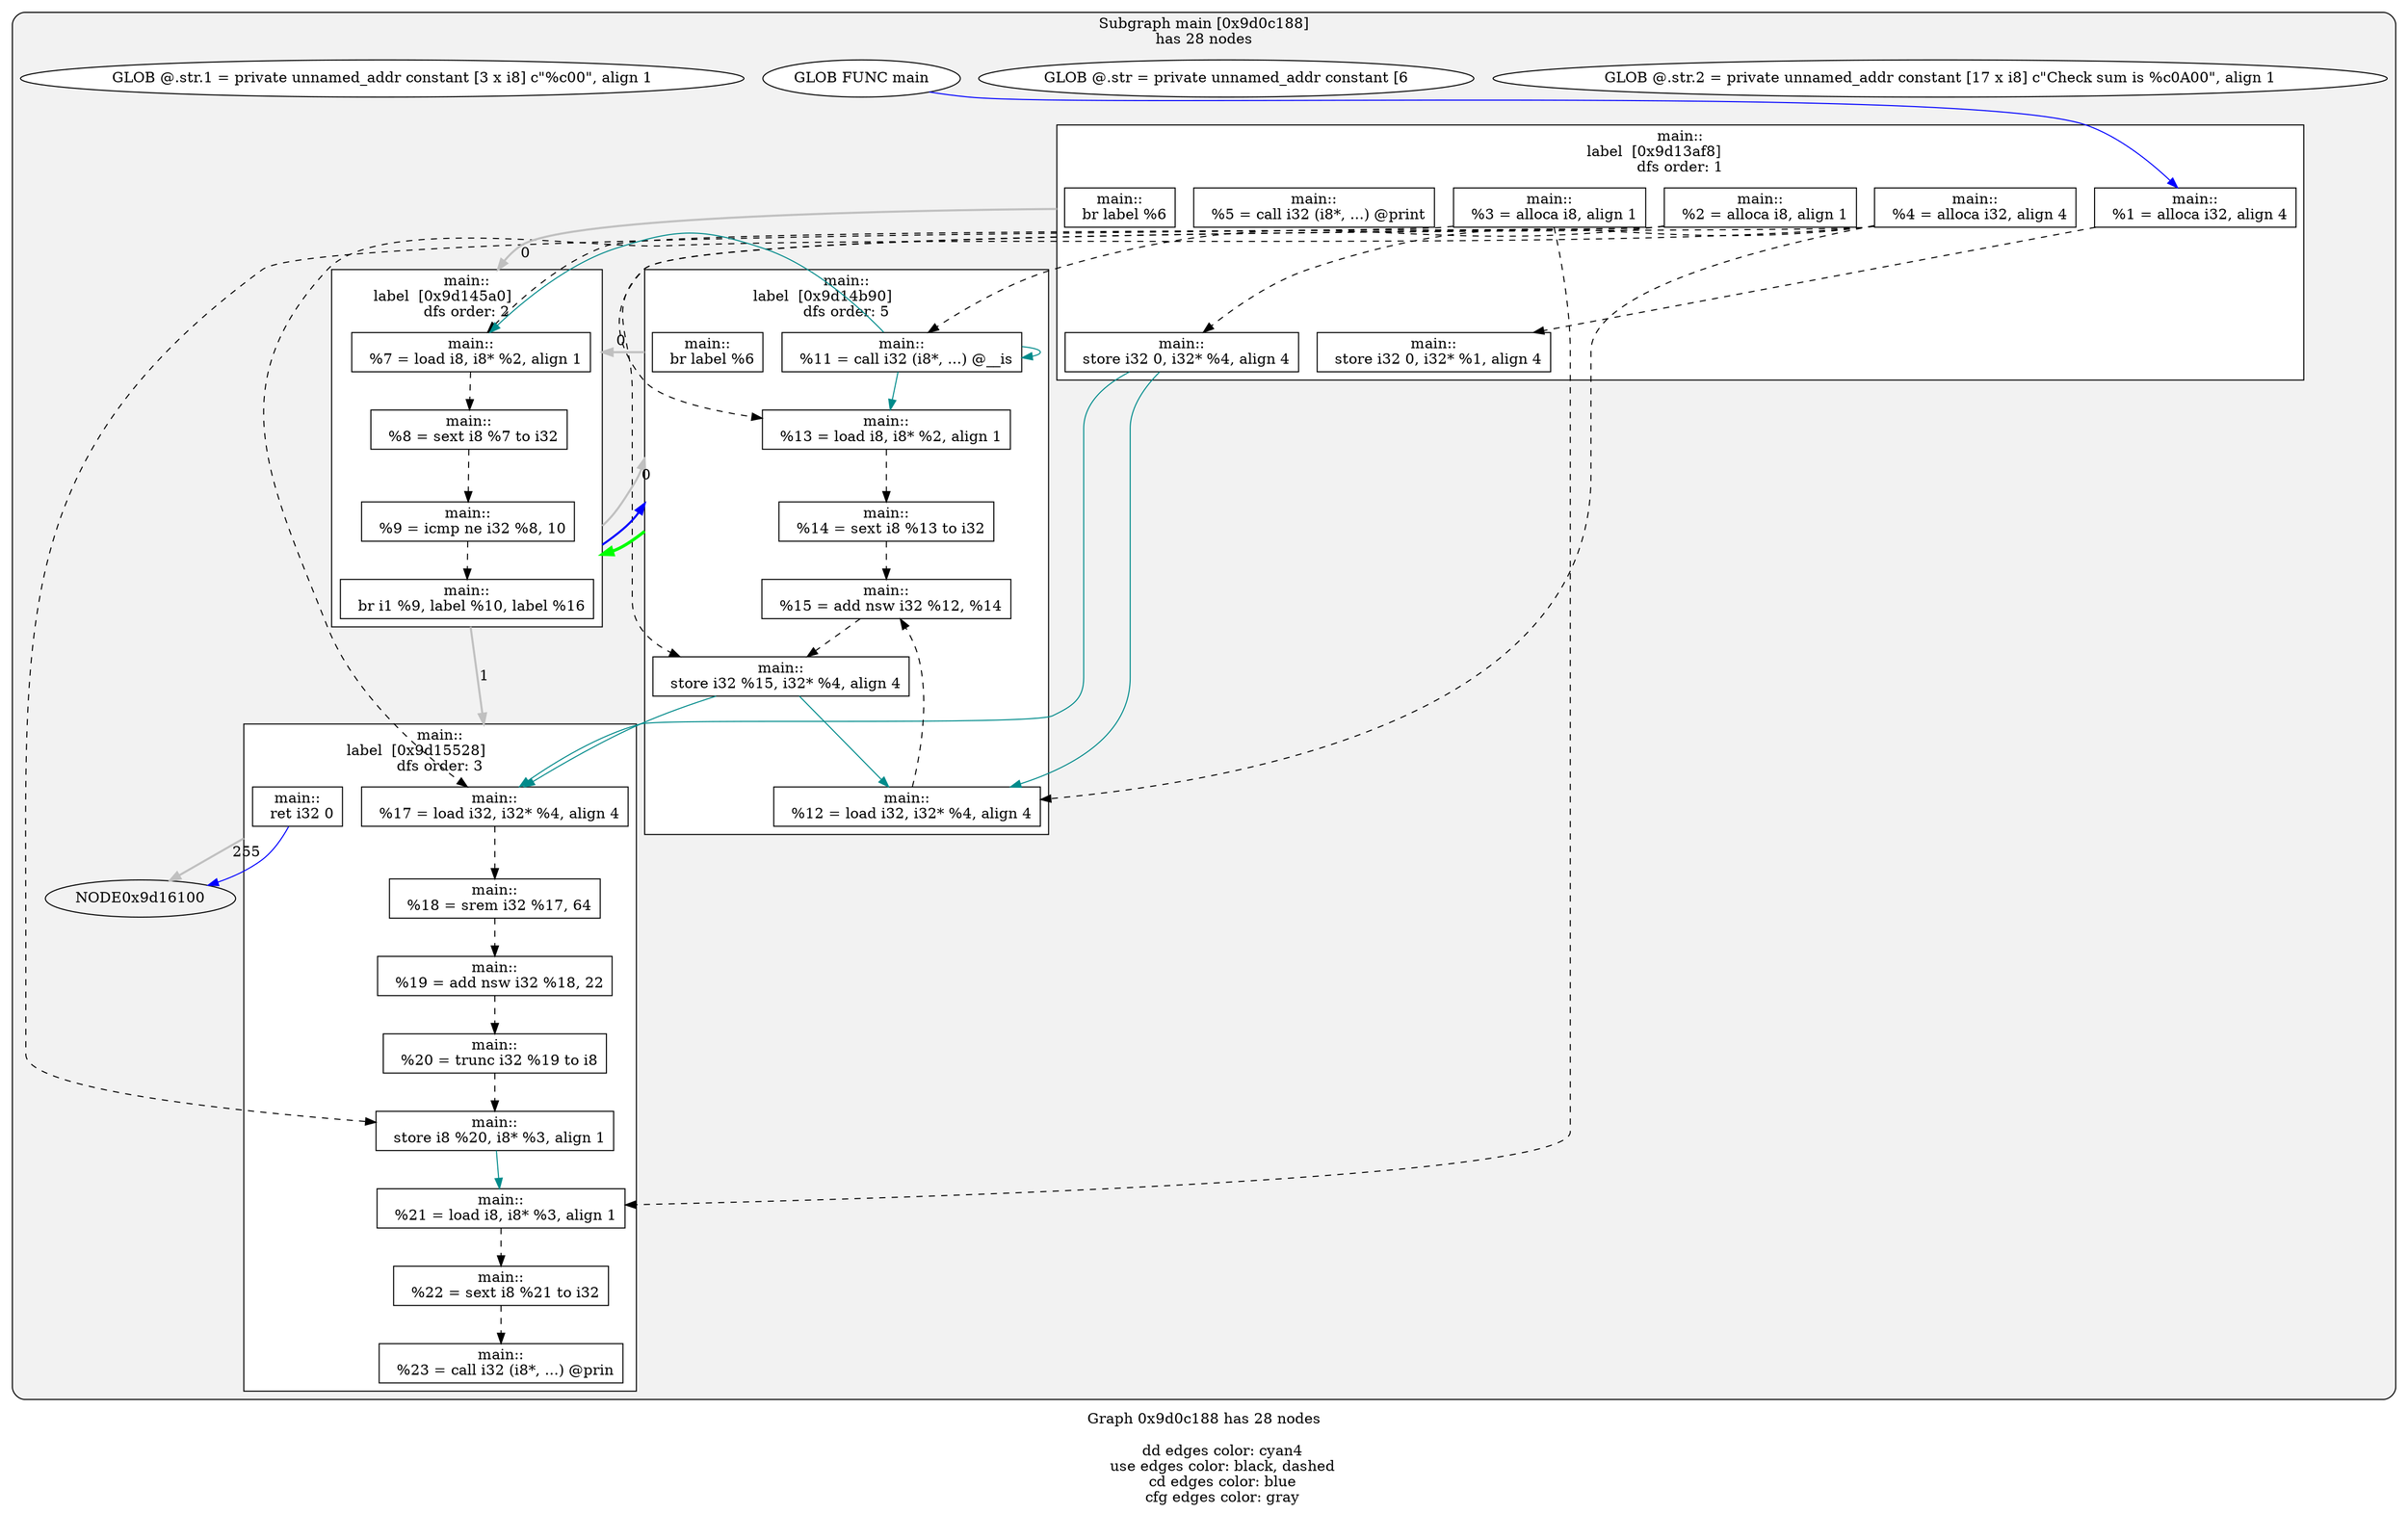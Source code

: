 digraph "DependenceGraph" {
	compound=true label="Graph 0x9d0c188 has 28 nodes\n
	dd edges color: cyan4
	use edges color: black, dashed
	cd edges color: blue
	cfg edges color: gray"

	/* subgraph 0x9d0c188 nodes */
	subgraph cluster_0x9d0c188 {
		style="filled, rounded" fillcolor=gray95
		label="Subgraph main [0x9d0c188]\nhas 28 nodes
"
		/* Basic Block main::
label  [0x9d13af8] */
		subgraph cluster_bb_0x9d13af8 {
			style=filled fillcolor=white
			label="main::
label  [0x9d13af8]		\ndfs order: 1"
			NODE0x9d13c08 [shape=rect label="0x9d08bec"]
			NODE0x9d13d28 [shape=rect label="0x9d0f1a4"]
			NODE0x9d13e48 [shape=rect label="0x9d0c99c"]
			NODE0x9d13f78 [shape=rect label="0x9d0d13c"]
			NODE0x9d140a8 [shape=rect label="0x9d0d180"]
			NODE0x9d141d8 [shape=rect label="0x9d0d1c0"]
			NODE0x9d14320 [shape=rect label="0x9d0d208"]
			NODE0x9d14450 [shape=rect label="0x9d0d23c"]
		} /* cluster_bb_0x9d13af8 */

		/* Basic Block main::
label  [0x9d145a0] */
		subgraph cluster_bb_0x9d145a0 {
			style=filled fillcolor=white
			label="main::
label  [0x9d145a0]		\ndfs order: 2"
			NODE0x9d146b0 [shape=rect label="0x9d0d26c"]
			NODE0x9d147e0 [shape=rect label="0x9d0d2a4"]
			NODE0x9d14910 [shape=rect label="0x9d0d2e0"]
			NODE0x9d14a40 [shape=rect label="0x9d0d32c"]
		} /* cluster_bb_0x9d145a0 */

		/* Basic Block main::
label  [0x9d14b90] */
		subgraph cluster_bb_0x9d14b90 {
			style=filled fillcolor=white
			label="main::
label  [0x9d14b90]		\ndfs order: 5"
			NODE0x9d14ca0 [shape=rect label="0x9d0d374"]
			NODE0x9d14de8 [shape=rect label="0x9d0d3ac"]
			NODE0x9d14f18 [shape=rect label="0x9d0d3e4"]
			NODE0x9d15048 [shape=rect label="0x9d0d41c"]
			NODE0x9d15178 [shape=rect label="0x9d0d458"]
			NODE0x9d152a8 [shape=rect label="0x9d0d498"]
			NODE0x9d153d8 [shape=rect label="0x9d0d4cc"]
		} /* cluster_bb_0x9d14b90 */

		/* Basic Block main::
label  [0x9d15528] */
		subgraph cluster_bb_0x9d15528 {
			style=filled fillcolor=white
			label="main::
label  [0x9d15528]		\ndfs order: 3"
			NODE0x9d15638 [shape=rect label="0x9d0d4fc"]
			NODE0x9d15768 [shape=rect label="0x9d0d540"]
			NODE0x9d15898 [shape=rect label="0x9d0c9e0"]
			NODE0x9d159c8 [shape=rect label="0x9d0c91c"]
			NODE0x9d15af8 [shape=rect label="0x9d0c958"]
			NODE0x9d15c28 [shape=rect label="0x9d0cc6c"]
			NODE0x9d15d58 [shape=rect label="0x9d0cca4"]
			NODE0x9d15e88 [shape=rect label="0x9d0d58c"]
			NODE0x9d15fd0 [shape=rect label="0x9d0d5c4"]
		} /* cluster_bb_0x9d15528 */

	NODE0x9d14450 -> NODE0x9d146b0 [penwidth=2 label="0"  ltail=cluster_bb_0x9d13af8  lhead=cluster_bb_0x9d145a0  color="gray"]
	NODE0x9d14a40 -> NODE0x9d14ca0 [penwidth=2 label="0"  ltail=cluster_bb_0x9d145a0  lhead=cluster_bb_0x9d14b90  color="gray"]
	NODE0x9d14a40 -> NODE0x9d15638 [penwidth=2 label="1"  ltail=cluster_bb_0x9d145a0  lhead=cluster_bb_0x9d15528  color="gray"]
	NODE0x9d14a40 -> NODE0x9d14ca0 [penwidth=2 color=blue  ltail=cluster_bb_0x9d145a0  lhead=cluster_bb_0x9d14b90]
	NODE0x9d153d8 -> NODE0x9d146b0 [penwidth=2 label="0"  ltail=cluster_bb_0x9d14b90  lhead=cluster_bb_0x9d145a0  color="gray"]
	/* post-dominance frontiers */
NODE0x9d14ca0 -> NODE0x9d14a40 [penwidth=3 color=green  ltail=cluster_bb_0x9d14b90  lhead=cluster_bb_0x9d145a0 constraint=false]
	NODE0x9d15fd0 -> NODE0x9d16100 [penwidth=2 label="255"  ltail=cluster_bb_0x9d15528  lhead=cluster_bb_0x9d16200  color="gray"]
		NODE0x9d13c08 [label="main::
  %1 = alloca i32, align 4" style=filled fillcolor=white]
		/* -- node 0x9d08bec
		 * ------------------------------------------- */
		/* DD edges */
		/* USE edges */
		NODE0x9d13c08 -> NODE0x9d140a8 [color="black" rank=max style="dashed"]
		/* CD edges */
		/* ID edges */
		NODE0x9d159c8 [label="main::
  %20 = trunc i32 %19 to i8" style=filled fillcolor=white]
		/* -- node 0x9d0c91c
		 * ------------------------------------------- */
		/* DD edges */
		/* USE edges */
		NODE0x9d159c8 -> NODE0x9d15af8 [color="black" rank=max style="dashed"]
		/* CD edges */
		/* ID edges */
		NODE0x9d15af8 [label="main::
  store i8 %20, i8* %3, align 1" style=filled fillcolor=white]
		/* -- node 0x9d0c958
		 * ------------------------------------------- */
		/* DD edges */
		NODE0x9d15af8 -> NODE0x9d15c28 [color="cyan4" rank=max]
		/* USE edges */
		/* CD edges */
		/* ID edges */
		NODE0x9d13e48 [label="main::
  %3 = alloca i8, align 1" style=filled fillcolor=white]
		/* -- node 0x9d0c99c
		 * ------------------------------------------- */
		/* DD edges */
		/* USE edges */
		NODE0x9d13e48 -> NODE0x9d15af8 [color="black" rank=max style="dashed"]
		NODE0x9d13e48 -> NODE0x9d15c28 [color="black" rank=max style="dashed"]
		/* CD edges */
		/* ID edges */
		NODE0x9d15898 [label="main::
  %19 = add nsw i32 %18, 22" style=filled fillcolor=white]
		/* -- node 0x9d0c9e0
		 * ------------------------------------------- */
		/* DD edges */
		/* USE edges */
		NODE0x9d15898 -> NODE0x9d159c8 [color="black" rank=max style="dashed"]
		/* CD edges */
		/* ID edges */
		NODE0x9d15c28 [label="main::
  %21 = load i8, i8* %3, align 1" style=filled fillcolor=white]
		/* -- node 0x9d0cc6c
		 * ------------------------------------------- */
		/* DD edges */
		/* USE edges */
		NODE0x9d15c28 -> NODE0x9d15d58 [color="black" rank=max style="dashed"]
		/* CD edges */
		/* ID edges */
		NODE0x9d15d58 [label="main::
  %22 = sext i8 %21 to i32" style=filled fillcolor=white]
		/* -- node 0x9d0cca4
		 * ------------------------------------------- */
		/* DD edges */
		/* USE edges */
		NODE0x9d15d58 -> NODE0x9d15e88 [color="black" rank=max style="dashed"]
		/* CD edges */
		/* ID edges */
		NODE0x9d13f78 [label="main::
  %4 = alloca i32, align 4" style=filled fillcolor=white]
		/* -- node 0x9d0d13c
		 * ------------------------------------------- */
		/* DD edges */
		/* USE edges */
		NODE0x9d13f78 -> NODE0x9d14320 [color="black" rank=max style="dashed"]
		NODE0x9d13f78 -> NODE0x9d14de8 [color="black" rank=max style="dashed"]
		NODE0x9d13f78 -> NODE0x9d152a8 [color="black" rank=max style="dashed"]
		NODE0x9d13f78 -> NODE0x9d15638 [color="black" rank=max style="dashed"]
		/* CD edges */
		/* ID edges */
		NODE0x9d140a8 [label="main::
  store i32 0, i32* %1, align 4" style=filled fillcolor=white]
		/* -- node 0x9d0d180
		 * ------------------------------------------- */
		/* DD edges */
		/* USE edges */
		/* CD edges */
		/* ID edges */
		NODE0x9d141d8 [label="main::
  %5 = call i32 (i8*, ...) @print" style=filled fillcolor=white]
		/* -- node 0x9d0d1c0
		 * ------------------------------------------- */
		/* DD edges */
		/* USE edges */
		/* CD edges */
		/* ID edges */
		NODE0x9d14320 [label="main::
  store i32 0, i32* %4, align 4" style=filled fillcolor=white]
		/* -- node 0x9d0d208
		 * ------------------------------------------- */
		/* DD edges */
		NODE0x9d14320 -> NODE0x9d14de8 [color="cyan4" rank=max]
		NODE0x9d14320 -> NODE0x9d15638 [color="cyan4" rank=max]
		/* USE edges */
		/* CD edges */
		/* ID edges */
		NODE0x9d14450 [label="main::
  br label %6" style=filled fillcolor=white]
		/* -- node 0x9d0d23c
		 * ------------------------------------------- */
		/* DD edges */
		/* USE edges */
		/* CD edges */
		/* ID edges */
		NODE0x9d146b0 [label="main::
  %7 = load i8, i8* %2, align 1" style=filled fillcolor=white]
		/* -- node 0x9d0d26c
		 * ------------------------------------------- */
		/* DD edges */
		/* USE edges */
		NODE0x9d146b0 -> NODE0x9d147e0 [color="black" rank=max style="dashed"]
		/* CD edges */
		/* ID edges */
		NODE0x9d147e0 [label="main::
  %8 = sext i8 %7 to i32" style=filled fillcolor=white]
		/* -- node 0x9d0d2a4
		 * ------------------------------------------- */
		/* DD edges */
		/* USE edges */
		NODE0x9d147e0 -> NODE0x9d14910 [color="black" rank=max style="dashed"]
		/* CD edges */
		/* ID edges */
		NODE0x9d14910 [label="main::
  %9 = icmp ne i32 %8, 10" style=filled fillcolor=white]
		/* -- node 0x9d0d2e0
		 * ------------------------------------------- */
		/* DD edges */
		/* USE edges */
		NODE0x9d14910 -> NODE0x9d14a40 [color="black" rank=max style="dashed"]
		/* CD edges */
		/* ID edges */
		NODE0x9d14a40 [label="main::
  br i1 %9, label %10, label %16" style=filled fillcolor=white]
		/* -- node 0x9d0d32c
		 * ------------------------------------------- */
		/* DD edges */
		/* USE edges */
		/* CD edges */
		/* ID edges */
		NODE0x9d14ca0 [label="main::
  %11 = call i32 (i8*, ...) @__is" style=filled fillcolor=white]
		/* -- node 0x9d0d374
		 * ------------------------------------------- */
		/* DD edges */
		NODE0x9d14ca0 -> NODE0x9d146b0 [color="cyan4" rank=max]
		NODE0x9d14ca0 -> NODE0x9d14ca0 [color="cyan4" rank=max]
		NODE0x9d14ca0 -> NODE0x9d14f18 [color="cyan4" rank=max]
		/* USE edges */
		/* CD edges */
		/* ID edges */
		NODE0x9d14de8 [label="main::
  %12 = load i32, i32* %4, align 4" style=filled fillcolor=white]
		/* -- node 0x9d0d3ac
		 * ------------------------------------------- */
		/* DD edges */
		/* USE edges */
		NODE0x9d14de8 -> NODE0x9d15178 [color="black" rank=max style="dashed"]
		/* CD edges */
		/* ID edges */
		NODE0x9d14f18 [label="main::
  %13 = load i8, i8* %2, align 1" style=filled fillcolor=white]
		/* -- node 0x9d0d3e4
		 * ------------------------------------------- */
		/* DD edges */
		/* USE edges */
		NODE0x9d14f18 -> NODE0x9d15048 [color="black" rank=max style="dashed"]
		/* CD edges */
		/* ID edges */
		NODE0x9d15048 [label="main::
  %14 = sext i8 %13 to i32" style=filled fillcolor=white]
		/* -- node 0x9d0d41c
		 * ------------------------------------------- */
		/* DD edges */
		/* USE edges */
		NODE0x9d15048 -> NODE0x9d15178 [color="black" rank=max style="dashed"]
		/* CD edges */
		/* ID edges */
		NODE0x9d15178 [label="main::
  %15 = add nsw i32 %12, %14" style=filled fillcolor=white]
		/* -- node 0x9d0d458
		 * ------------------------------------------- */
		/* DD edges */
		/* USE edges */
		NODE0x9d15178 -> NODE0x9d152a8 [color="black" rank=max style="dashed"]
		/* CD edges */
		/* ID edges */
		NODE0x9d152a8 [label="main::
  store i32 %15, i32* %4, align 4" style=filled fillcolor=white]
		/* -- node 0x9d0d498
		 * ------------------------------------------- */
		/* DD edges */
		NODE0x9d152a8 -> NODE0x9d14de8 [color="cyan4" rank=max]
		NODE0x9d152a8 -> NODE0x9d15638 [color="cyan4" rank=max]
		/* USE edges */
		/* CD edges */
		/* ID edges */
		NODE0x9d153d8 [label="main::
  br label %6" style=filled fillcolor=white]
		/* -- node 0x9d0d4cc
		 * ------------------------------------------- */
		/* DD edges */
		/* USE edges */
		/* CD edges */
		/* ID edges */
		NODE0x9d15638 [label="main::
  %17 = load i32, i32* %4, align 4" style=filled fillcolor=white]
		/* -- node 0x9d0d4fc
		 * ------------------------------------------- */
		/* DD edges */
		/* USE edges */
		NODE0x9d15638 -> NODE0x9d15768 [color="black" rank=max style="dashed"]
		/* CD edges */
		/* ID edges */
		NODE0x9d15768 [label="main::
  %18 = srem i32 %17, 64" style=filled fillcolor=white]
		/* -- node 0x9d0d540
		 * ------------------------------------------- */
		/* DD edges */
		/* USE edges */
		NODE0x9d15768 -> NODE0x9d15898 [color="black" rank=max style="dashed"]
		/* CD edges */
		/* ID edges */
		NODE0x9d15e88 [label="main::
  %23 = call i32 (i8*, ...) @prin" style=filled fillcolor=white]
		/* -- node 0x9d0d58c
		 * ------------------------------------------- */
		/* DD edges */
		/* USE edges */
		/* CD edges */
		/* ID edges */
		NODE0x9d15fd0 [label="main::
  ret i32 0" style=filled fillcolor=white]
		/* -- node 0x9d0d5c4
		 * ------------------------------------------- */
		/* DD edges */
		/* USE edges */
		/* CD edges */
		NODE0x9d15fd0 -> NODE0x9d16100 [color="blue"]
		/* ID edges */
		NODE0x9d13d28 [label="main::
  %2 = alloca i8, align 1" style=filled fillcolor=white]
		/* -- node 0x9d0f1a4
		 * ------------------------------------------- */
		/* DD edges */
		/* USE edges */
		NODE0x9d13d28 -> NODE0x9d146b0 [color="black" rank=max style="dashed"]
		NODE0x9d13d28 -> NODE0x9d14ca0 [color="black" rank=max style="dashed"]
		NODE0x9d13d28 -> NODE0x9d14f18 [color="black" rank=max style="dashed"]
		/* CD edges */
		/* ID edges */
		NODE0x9d138f8 [label="GLOB @.str.2 = private unnamed_addr constant [17 x i8] c\"Check sum is %c\0A\00\", align 1" style=filled fillcolor=white]
		/* -- node 0x9d08a94
		 * ------------------------------------------- */
		/* DD edges */
		/* USE edges */
		/* CD edges */
		/* ID edges */
		NODE0x9d136f8 [label="GLOB @.str = private unnamed_addr constant [6" style=filled fillcolor=white]
		/* -- node 0x9d08b3c
		 * ------------------------------------------- */
		/* DD edges */
		/* USE edges */
		/* CD edges */
		/* ID edges */
		NODE0x9d139f8 [label="GLOB FUNC main" style=filled fillcolor=white]
		/* -- node 0x9d08b94
		 * ------------------------------------------- */
		/* DD edges */
		/* USE edges */
		/* CD edges */
		NODE0x9d139f8 -> NODE0x9d13c08 [color="blue"]
		/* ID edges */
		NODE0x9d137f8 [label="GLOB @.str.1 = private unnamed_addr constant [3 x i8] c\"%c\00\", align 1" style=filled fillcolor=white]
		/* -- node 0x9d08fbc
		 * ------------------------------------------- */
		/* DD edges */
		/* USE edges */
		/* CD edges */
		/* ID edges */
	}
}
